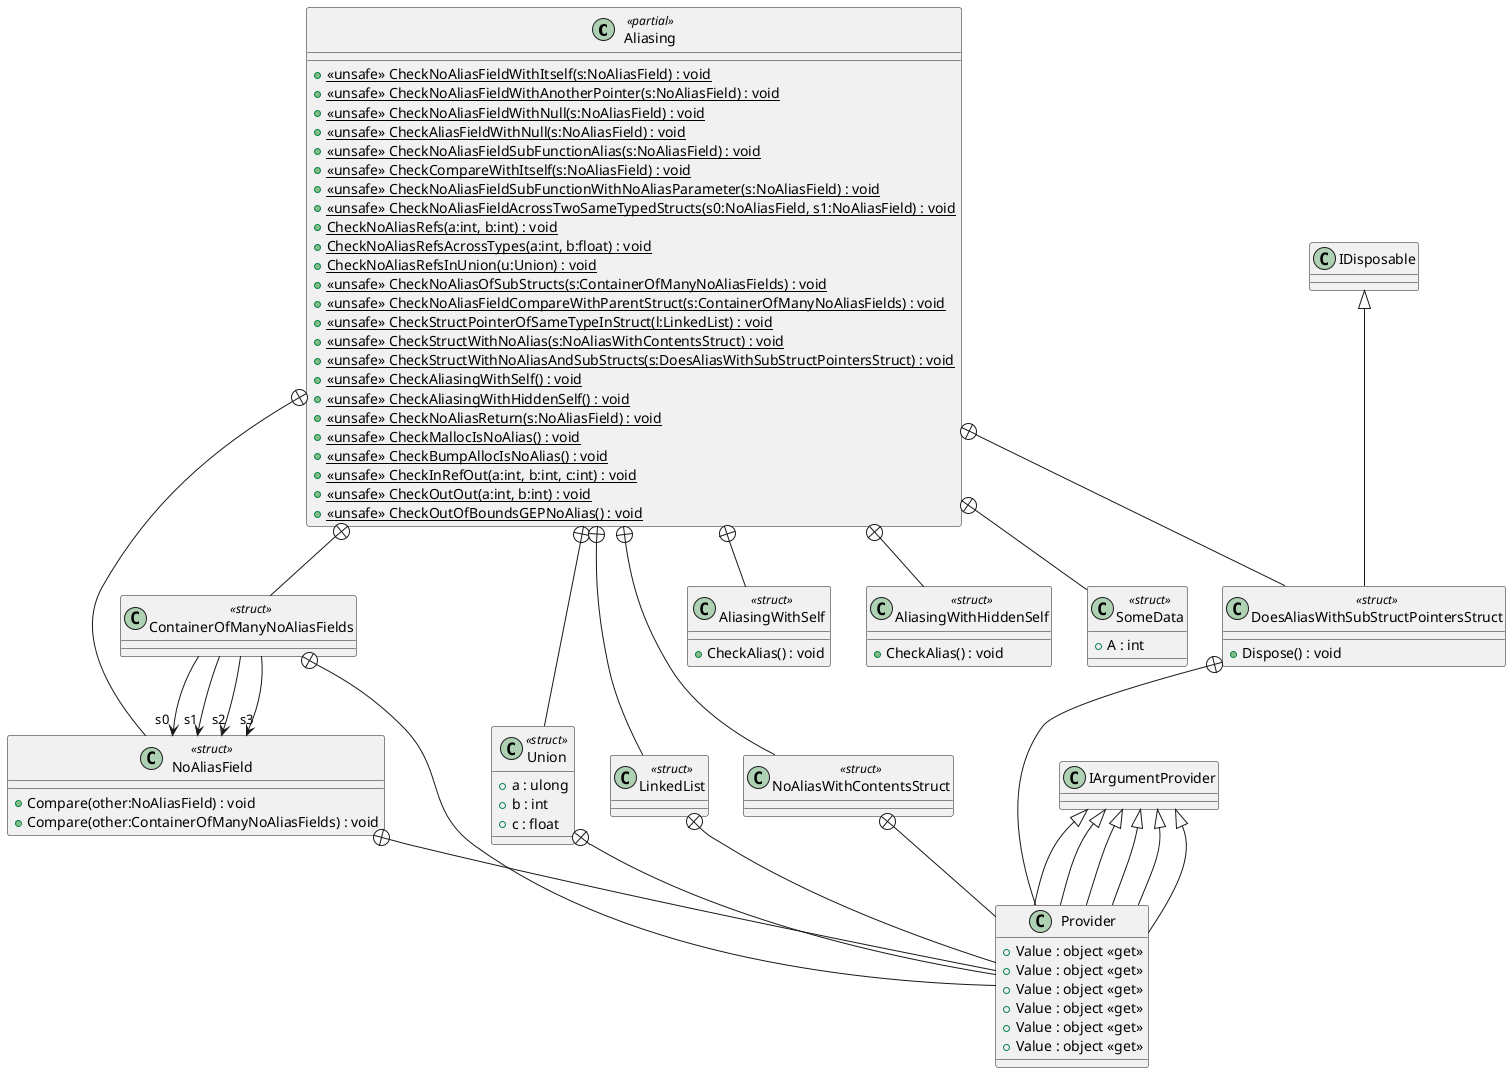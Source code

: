 @startuml
class Aliasing <<partial>> {
    + {static} <<unsafe>> CheckNoAliasFieldWithItself(s:NoAliasField) : void
    + {static} <<unsafe>> CheckNoAliasFieldWithAnotherPointer(s:NoAliasField) : void
    + {static} <<unsafe>> CheckNoAliasFieldWithNull(s:NoAliasField) : void
    + {static} <<unsafe>> CheckAliasFieldWithNull(s:NoAliasField) : void
    + {static} <<unsafe>> CheckNoAliasFieldSubFunctionAlias(s:NoAliasField) : void
    + {static} <<unsafe>> CheckCompareWithItself(s:NoAliasField) : void
    + {static} <<unsafe>> CheckNoAliasFieldSubFunctionWithNoAliasParameter(s:NoAliasField) : void
    + {static} <<unsafe>> CheckNoAliasFieldAcrossTwoSameTypedStructs(s0:NoAliasField, s1:NoAliasField) : void
    + {static} CheckNoAliasRefs(a:int, b:int) : void
    + {static} CheckNoAliasRefsAcrossTypes(a:int, b:float) : void
    + {static} CheckNoAliasRefsInUnion(u:Union) : void
    + {static} <<unsafe>> CheckNoAliasOfSubStructs(s:ContainerOfManyNoAliasFields) : void
    + {static} <<unsafe>> CheckNoAliasFieldCompareWithParentStruct(s:ContainerOfManyNoAliasFields) : void
    + {static} <<unsafe>> CheckStructPointerOfSameTypeInStruct(l:LinkedList) : void
    + {static} <<unsafe>> CheckStructWithNoAlias(s:NoAliasWithContentsStruct) : void
    + {static} <<unsafe>> CheckStructWithNoAliasAndSubStructs(s:DoesAliasWithSubStructPointersStruct) : void
    + {static} <<unsafe>> CheckAliasingWithSelf() : void
    + {static} <<unsafe>> CheckAliasingWithHiddenSelf() : void
    + {static} <<unsafe>> CheckNoAliasReturn(s:NoAliasField) : void
    + {static} <<unsafe>> CheckMallocIsNoAlias() : void
    + {static} <<unsafe>> CheckBumpAllocIsNoAlias() : void
    + {static} <<unsafe>> CheckInRefOut(a:int, b:int, c:int) : void
    + {static} <<unsafe>> CheckOutOut(a:int, b:int) : void
    + {static} <<unsafe>> CheckOutOfBoundsGEPNoAlias() : void
}
class NoAliasField <<struct>> {
    + Compare(other:NoAliasField) : void
    + Compare(other:ContainerOfManyNoAliasFields) : void
}
class ContainerOfManyNoAliasFields <<struct>> {
}
class Union <<struct>> {
    + a : ulong
    + b : int
    + c : float
}
class LinkedList <<struct>> {
}
class NoAliasWithContentsStruct <<struct>> {
}
class DoesAliasWithSubStructPointersStruct <<struct>> {
    + Dispose() : void
}
class AliasingWithSelf <<struct>> {
    + CheckAlias() : void
}
class AliasingWithHiddenSelf <<struct>> {
    + CheckAlias() : void
}
class SomeData <<struct>> {
    + A : int
}
class Provider {
    + Value : object <<get>>
}
class Provider {
    + Value : object <<get>>
}
class Provider {
    + Value : object <<get>>
}
class Provider {
    + Value : object <<get>>
}
class Provider {
    + Value : object <<get>>
}
class Provider {
    + Value : object <<get>>
}
Aliasing +-- NoAliasField
Aliasing +-- ContainerOfManyNoAliasFields
ContainerOfManyNoAliasFields --> "s0" NoAliasField
ContainerOfManyNoAliasFields --> "s1" NoAliasField
ContainerOfManyNoAliasFields --> "s2" NoAliasField
ContainerOfManyNoAliasFields --> "s3" NoAliasField
Aliasing +-- Union
Aliasing +-- LinkedList
Aliasing +-- NoAliasWithContentsStruct
Aliasing +-- DoesAliasWithSubStructPointersStruct
IDisposable <|-- DoesAliasWithSubStructPointersStruct
Aliasing +-- AliasingWithSelf
Aliasing +-- AliasingWithHiddenSelf
Aliasing +-- SomeData
NoAliasField +-- Provider
IArgumentProvider <|-- Provider
ContainerOfManyNoAliasFields +-- Provider
IArgumentProvider <|-- Provider
Union +-- Provider
IArgumentProvider <|-- Provider
LinkedList +-- Provider
IArgumentProvider <|-- Provider
NoAliasWithContentsStruct +-- Provider
IArgumentProvider <|-- Provider
DoesAliasWithSubStructPointersStruct +-- Provider
IArgumentProvider <|-- Provider
@enduml
